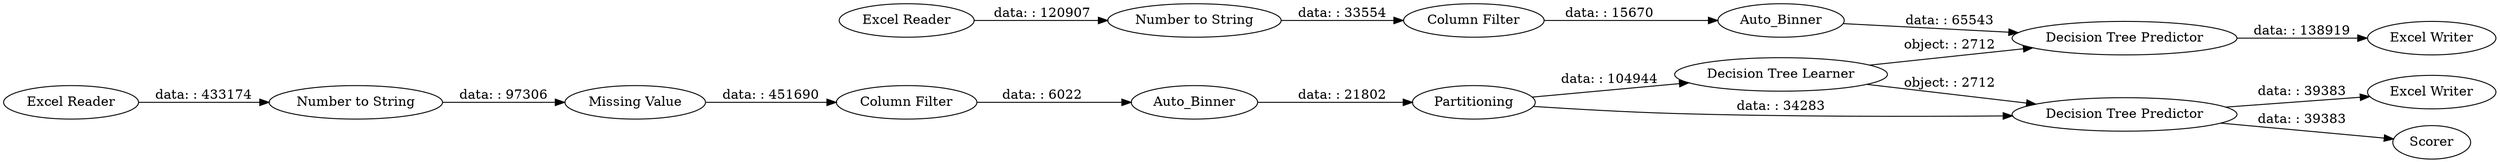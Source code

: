 digraph {
	"8482438523593318454_3" [label="Missing Value"]
	"8482438523593318454_17" [label="Excel Writer"]
	"8482438523593318454_10" [label="Number to String"]
	"8482438523593318454_6" [label=Partitioning]
	"8482438523593318454_9" [label="Excel Reader"]
	"8482438523593318454_4" [label="Column Filter"]
	"8482438523593318454_7" [label="Decision Tree Learner"]
	"8482438523593318454_1" [label="Excel Reader"]
	"8482438523593318454_8" [label="Decision Tree Predictor"]
	"8482438523593318454_5" [label=Auto_Binner]
	"8482438523593318454_2" [label="Number to String"]
	"8482438523593318454_11" [label="Column Filter"]
	"8482438523593318454_15" [label="Excel Writer"]
	"8482438523593318454_13" [label="Decision Tree Predictor"]
	"8482438523593318454_12" [label=Auto_Binner]
	"8482438523593318454_16" [label=Scorer]
	"8482438523593318454_4" -> "8482438523593318454_5" [label="data: : 6022"]
	"8482438523593318454_5" -> "8482438523593318454_6" [label="data: : 21802"]
	"8482438523593318454_6" -> "8482438523593318454_7" [label="data: : 104944"]
	"8482438523593318454_7" -> "8482438523593318454_13" [label="object: : 2712"]
	"8482438523593318454_6" -> "8482438523593318454_8" [label="data: : 34283"]
	"8482438523593318454_9" -> "8482438523593318454_10" [label="data: : 120907"]
	"8482438523593318454_10" -> "8482438523593318454_11" [label="data: : 33554"]
	"8482438523593318454_8" -> "8482438523593318454_16" [label="data: : 39383"]
	"8482438523593318454_11" -> "8482438523593318454_12" [label="data: : 15670"]
	"8482438523593318454_1" -> "8482438523593318454_2" [label="data: : 433174"]
	"8482438523593318454_3" -> "8482438523593318454_4" [label="data: : 451690"]
	"8482438523593318454_12" -> "8482438523593318454_13" [label="data: : 65543"]
	"8482438523593318454_7" -> "8482438523593318454_8" [label="object: : 2712"]
	"8482438523593318454_2" -> "8482438523593318454_3" [label="data: : 97306"]
	"8482438523593318454_8" -> "8482438523593318454_17" [label="data: : 39383"]
	"8482438523593318454_13" -> "8482438523593318454_15" [label="data: : 138919"]
	rankdir=LR
}
